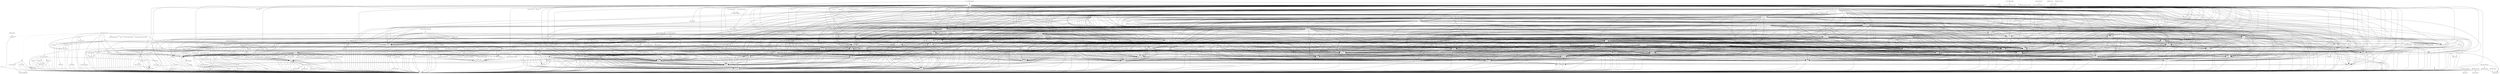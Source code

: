 digraph depends {
    node [shape=plaintext]
"alsa-utils-alsamixer" -> "libasound2";
"alsa-utils-alsamixer" -> "libc6";
"alsa-utils-alsamixer" -> "libformw5";
"alsa-utils-alsamixer" -> "libmenuw5";
"alsa-utils-alsamixer" -> "libncursesw5";
"alsa-utils-alsamixer" -> "libpanelw5";
"alsa-utils-alsamixer" -> "libtinfo5";
"angstrom-feed-configs" -> "opkg" [style=dotted];
"angstrom-packagegroup-boot" -> "angstrom-version";
"angstrom-packagegroup-boot" -> "packagegroup-boot";
"avahi-daemon" -> "base-passwd";
"avahi-daemon" -> "libavahi-common3";
"avahi-daemon" -> "libavahi-core7";
"avahi-daemon" -> "libc6";
"avahi-daemon" -> "libcap2";
"avahi-daemon" -> "libdaemon0";
"avahi-daemon" -> "libdbus-1-3";
"avahi-daemon" -> "libexpat1";
"avahi-daemon" -> "libnss-mdns" [style=dotted];
"avahi-daemon" -> "shadow";
"avahi-daemon" -> "sysvinit-pidof";
"avahi-utils" -> "libavahi-client3";
"avahi-utils" -> "libavahi-common3";
"avahi-utils" -> "libc6";
"bluez4" -> "libc6";
"bluez4" -> "libdbus-1-3";
"bluez4" -> "libglib-2.0-0";
"bluez4" -> "libreadline6";
"bluez4" -> "libudev1";
"bluez4" -> "libusb-0.1-4";
"bluez4" -> "libusb-1.0-0";
"busybox" -> "busybox-syslog" [style=dotted];
"busybox" -> "busybox-udhcpc" [style=dotted];
"busybox" -> "libc6";
"busybox" -> "opkg";
"busybox" -> "update-rc.d" [style=dotted];
"busybox-syslog" -> "opkg";
"connman" -> "bluez4";
"connman" -> "connman-conf" [style=dotted];
"connman" -> "dbus-1";
"connman" -> "iptables";
"connman" -> "libc6";
"connman" -> "libdbus-1-3";
"connman" -> "libglib-2.0-0";
"connman" -> "libgnutls26";
"connman" -> "ofono";
"connman" -> "update-rc.d" [style=dotted];
"connman" -> "wpa-supplicant";
"connman" -> "xuser-account";
"connman-angstrom-settings" -> "connman";
"cpp" -> "libc6";
"cpp-symlinks" -> "cpp";
"cpufreq-tweaks" -> "cpufrequtils";
"cpufrequtils" -> "libc6";
"dbus-1" -> "base-passwd";
"dbus-1" -> "libc6";
"dbus-1" -> "libdbus-1-3";
"dbus-1" -> "libexpat1";
"dbus-1" -> "libx11-6";
"dbus-1" -> "shadow";
"dbus-1" -> "update-rc.d" [style=dotted];
"e-wm" -> "dbus-x11";
"e-wm" -> "e-wm-config-default" [style=dotted];
"e-wm" -> "e-wm-icons" [style=dotted];
"e-wm" -> "e-wm-images" [style=dotted];
"e-wm" -> "e-wm-input-methods" [style=dotted];
"e-wm" -> "e-wm-other" [style=dotted];
"e-wm" -> "e-wm-sysactions" [style=dotted];
"e-wm" -> "e-wm-utils";
"e-wm" -> "ecore";
"e-wm" -> "ecore-con";
"e-wm" -> "ecore-evas";
"e-wm" -> "ecore-fb";
"e-wm" -> "ecore-file";
"e-wm" -> "ecore-imf";
"e-wm" -> "ecore-imf-evas";
"e-wm" -> "ecore-input";
"e-wm" -> "ecore-ipc";
"e-wm" -> "ecore-x";
"e-wm" -> "edbus-enotify";
"e-wm" -> "edje";
"e-wm" -> "edje-utils";
"e-wm" -> "eeze";
"e-wm" -> "eina";
"e-wm" -> "elementary";
"e-wm" -> "embryo";
"e-wm" -> "evas";
"e-wm" -> "evas-generic-loader-svg";
"e-wm" -> "evas-loader-gif";
"e-wm" -> "evas-loader-jpeg";
"e-wm" -> "evas-loader-png";
"e-wm" -> "glibc-utils";
"e-wm" -> "harfbuzz";
"e-wm" -> "libasound2";
"e-wm" -> "libblkid1";
"e-wm" -> "libc6";
"e-wm" -> "libcap2";
"e-wm" -> "libcurl5";
"e-wm" -> "libdbus-1-3";
"e-wm" -> "libedbus1";
"e-wm" -> "libeet1";
"e-wm" -> "libefreet-mime1";
"e-wm" -> "libefreet-trash1";
"e-wm" -> "libefreet1";
"e-wm" -> "libehal1";
"e-wm" -> "libeio1";
"e-wm" -> "libemotion1";
"e-wm" -> "libeukit1";
"e-wm" -> "libexpat1";
"e-wm" -> "libffi6";
"e-wm" -> "libfontconfig1";
"e-wm" -> "libfreetype6";
"e-wm" -> "libfribidi0";
"e-wm" -> "libgcrypt11";
"e-wm" -> "libglib-2.0-0";
"e-wm" -> "libgnutls26";
"e-wm" -> "libgpg-error0";
"e-wm" -> "libicudata50";
"e-wm" -> "libicule50";
"e-wm" -> "libicuuc50";
"e-wm" -> "libjpeg8";
"e-wm" -> "libmount1";
"e-wm" -> "libpam";
"e-wm" -> "libstdc++6";
"e-wm" -> "libtasn1-3";
"e-wm" -> "libts-1.0-0";
"e-wm" -> "libudev1";
"e-wm" -> "libuuid1";
"e-wm" -> "libx11-6";
"e-wm" -> "libxau6";
"e-wm" -> "libxcb1";
"e-wm" -> "libxcomposite1";
"e-wm" -> "libxcursor1";
"e-wm" -> "libxdamage1";
"e-wm" -> "libxdmcp6";
"e-wm" -> "libxext6";
"e-wm" -> "libxfixes3";
"e-wm" -> "libxi6";
"e-wm" -> "libxinerama1";
"e-wm" -> "libxrandr2";
"e-wm" -> "libxrender1";
"e-wm" -> "libxss1";
"e-wm" -> "libxtst6";
"e-wm" -> "libz1";
"e-wm" -> "mime-support";
"e-wm" -> "opkg";
"e-wm" -> "setxkbmap";
"e-wm" -> "shared-mime-info";
"e-wm-config-angstrom" -> "e-wm";
"e-wm-config-angstrom" -> "gnome-icon-theme";
"e-wm-config-angstrom" -> "places";
"e-wm-config-default" -> "e-wm-theme-default" [style=dotted];
"e-wm-config-mobile" -> "illume-keyboard-default-alpha" [style=dotted];
"e-wm-config-mobile" -> "illume-keyboard-default-numeric" [style=dotted];
"e-wm-config-mobile" -> "illume-keyboard-default-terminal" [style=dotted];
"e-wm-config-standard" -> "e-wm-theme-default" [style=dotted];
"e-wm-utils" -> "ecore";
"e-wm-utils" -> "ecore-evas";
"e-wm-utils" -> "ecore-file";
"e-wm-utils" -> "ecore-ipc";
"e-wm-utils" -> "ecore-x";
"e-wm-utils" -> "edje";
"e-wm-utils" -> "eeze";
"e-wm-utils" -> "eina";
"e-wm-utils" -> "evas";
"e-wm-utils" -> "libc6";
"e-wm-utils" -> "libdbus-1-3";
"e-wm-utils" -> "libedbus1";
"e-wm-utils" -> "libeet1";
"e-wm-utils" -> "libefreet1";
"e-wm-utils" -> "libehal1";
"e-wm-utils" -> "libeukit1";
"e-wm-utils" -> "libxcb-keysyms1";
"e-wm-utils" -> "libxcb-shape0";
"e-wm-utils" -> "libxcb1";
"e2fsprogs-e2fsck" -> "libblkid1";
"e2fsprogs-e2fsck" -> "libc6";
"e2fsprogs-e2fsck" -> "libcom-err2";
"e2fsprogs-e2fsck" -> "libe2p2";
"e2fsprogs-e2fsck" -> "libext2fs2";
"e2fsprogs-e2fsck" -> "libuuid1";
"ecore" -> "eina";
"ecore" -> "libc6";
"ecore" -> "libglib-2.0-0";
"ecore-con" -> "ecore";
"ecore-con" -> "eina";
"ecore-con" -> "libc6";
"ecore-con" -> "libcap2";
"ecore-con" -> "libcurl5";
"ecore-con" -> "libgcrypt11";
"ecore-con" -> "libglib-2.0-0";
"ecore-con" -> "libgnutls26";
"ecore-con" -> "libgpg-error0";
"ecore-con" -> "libtasn1-3";
"ecore-con" -> "libz1";
"ecore-evas" -> "ecore";
"ecore-evas" -> "ecore-con";
"ecore-evas" -> "ecore-fb";
"ecore-evas" -> "ecore-input";
"ecore-evas" -> "ecore-ipc";
"ecore-evas" -> "ecore-x";
"ecore-evas" -> "eina";
"ecore-evas" -> "evas";
"ecore-evas" -> "harfbuzz";
"ecore-evas" -> "libc6";
"ecore-evas" -> "libcap2";
"ecore-evas" -> "libcurl5";
"ecore-evas" -> "libeet1";
"ecore-evas" -> "libexpat1";
"ecore-evas" -> "libffi6";
"ecore-evas" -> "libfontconfig1";
"ecore-evas" -> "libfreetype6";
"ecore-evas" -> "libfribidi0";
"ecore-evas" -> "libgcrypt11";
"ecore-evas" -> "libglib-2.0-0";
"ecore-evas" -> "libgnutls26";
"ecore-evas" -> "libgpg-error0";
"ecore-evas" -> "libicudata50";
"ecore-evas" -> "libicule50";
"ecore-evas" -> "libicuuc50";
"ecore-evas" -> "libjpeg8";
"ecore-evas" -> "libstdc++6";
"ecore-evas" -> "libtasn1-3";
"ecore-evas" -> "libts-1.0-0";
"ecore-evas" -> "libx11-6";
"ecore-evas" -> "libxau6";
"ecore-evas" -> "libxcb1";
"ecore-evas" -> "libxcomposite1";
"ecore-evas" -> "libxcursor1";
"ecore-evas" -> "libxdamage1";
"ecore-evas" -> "libxdmcp6";
"ecore-evas" -> "libxext6";
"ecore-evas" -> "libxfixes3";
"ecore-evas" -> "libxi6";
"ecore-evas" -> "libxinerama1";
"ecore-evas" -> "libxrandr2";
"ecore-evas" -> "libxrender1";
"ecore-evas" -> "libxss1";
"ecore-evas" -> "libxtst6";
"ecore-evas" -> "libz1";
"ecore-fb" -> "ecore";
"ecore-fb" -> "ecore-input";
"ecore-fb" -> "eina";
"ecore-fb" -> "libc6";
"ecore-fb" -> "libglib-2.0-0";
"ecore-fb" -> "libts-1.0-0";
"ecore-file" -> "ecore";
"ecore-file" -> "ecore-con";
"ecore-file" -> "eina";
"ecore-file" -> "libc6";
"ecore-file" -> "libcap2";
"ecore-file" -> "libcurl5";
"ecore-file" -> "libgcrypt11";
"ecore-file" -> "libglib-2.0-0";
"ecore-file" -> "libgnutls26";
"ecore-file" -> "libgpg-error0";
"ecore-file" -> "libtasn1-3";
"ecore-file" -> "libz1";
"ecore-imf" -> "ecore";
"ecore-imf" -> "ecore-input";
"ecore-imf" -> "ecore-x";
"ecore-imf" -> "eina";
"ecore-imf" -> "libc6";
"ecore-imf" -> "libglib-2.0-0";
"ecore-imf" -> "libx11-6";
"ecore-imf" -> "libxau6";
"ecore-imf" -> "libxcb1";
"ecore-imf" -> "libxcomposite1";
"ecore-imf" -> "libxcursor1";
"ecore-imf" -> "libxdamage1";
"ecore-imf" -> "libxdmcp6";
"ecore-imf" -> "libxext6";
"ecore-imf" -> "libxfixes3";
"ecore-imf" -> "libxi6";
"ecore-imf" -> "libxinerama1";
"ecore-imf" -> "libxrandr2";
"ecore-imf" -> "libxrender1";
"ecore-imf" -> "libxss1";
"ecore-imf" -> "libxtst6";
"ecore-imf-evas" -> "ecore";
"ecore-imf-evas" -> "ecore-imf";
"ecore-imf-evas" -> "eina";
"ecore-imf-evas" -> "evas";
"ecore-imf-evas" -> "harfbuzz";
"ecore-imf-evas" -> "libc6";
"ecore-imf-evas" -> "libcap2";
"ecore-imf-evas" -> "libeet1";
"ecore-imf-evas" -> "libexpat1";
"ecore-imf-evas" -> "libffi6";
"ecore-imf-evas" -> "libfontconfig1";
"ecore-imf-evas" -> "libfreetype6";
"ecore-imf-evas" -> "libfribidi0";
"ecore-imf-evas" -> "libgcrypt11";
"ecore-imf-evas" -> "libglib-2.0-0";
"ecore-imf-evas" -> "libgnutls26";
"ecore-imf-evas" -> "libgpg-error0";
"ecore-imf-evas" -> "libicudata50";
"ecore-imf-evas" -> "libicule50";
"ecore-imf-evas" -> "libicuuc50";
"ecore-imf-evas" -> "libjpeg8";
"ecore-imf-evas" -> "libstdc++6";
"ecore-imf-evas" -> "libtasn1-3";
"ecore-imf-evas" -> "libz1";
"ecore-input" -> "ecore";
"ecore-input" -> "eina";
"ecore-input" -> "evas";
"ecore-input" -> "harfbuzz";
"ecore-input" -> "libc6";
"ecore-input" -> "libcap2";
"ecore-input" -> "libeet1";
"ecore-input" -> "libexpat1";
"ecore-input" -> "libffi6";
"ecore-input" -> "libfontconfig1";
"ecore-input" -> "libfreetype6";
"ecore-input" -> "libfribidi0";
"ecore-input" -> "libgcrypt11";
"ecore-input" -> "libglib-2.0-0";
"ecore-input" -> "libgnutls26";
"ecore-input" -> "libgpg-error0";
"ecore-input" -> "libicudata50";
"ecore-input" -> "libicule50";
"ecore-input" -> "libicuuc50";
"ecore-input" -> "libjpeg8";
"ecore-input" -> "libstdc++6";
"ecore-input" -> "libtasn1-3";
"ecore-input" -> "libz1";
"ecore-ipc" -> "ecore";
"ecore-ipc" -> "ecore-con";
"ecore-ipc" -> "eina";
"ecore-ipc" -> "libc6";
"ecore-ipc" -> "libcap2";
"ecore-ipc" -> "libcurl5";
"ecore-ipc" -> "libgcrypt11";
"ecore-ipc" -> "libglib-2.0-0";
"ecore-ipc" -> "libgnutls26";
"ecore-ipc" -> "libgpg-error0";
"ecore-ipc" -> "libtasn1-3";
"ecore-ipc" -> "libz1";
"ecore-x" -> "ecore";
"ecore-x" -> "ecore-input";
"ecore-x" -> "eina";
"ecore-x" -> "libc6";
"ecore-x" -> "libglib-2.0-0";
"ecore-x" -> "libx11-6";
"ecore-x" -> "libxau6";
"ecore-x" -> "libxcb1";
"ecore-x" -> "libxcomposite1";
"ecore-x" -> "libxcursor1";
"ecore-x" -> "libxdamage1";
"ecore-x" -> "libxdmcp6";
"ecore-x" -> "libxext6";
"ecore-x" -> "libxfixes3";
"ecore-x" -> "libxi6";
"ecore-x" -> "libxinerama1";
"ecore-x" -> "libxrandr2";
"ecore-x" -> "libxrender1";
"ecore-x" -> "libxss1";
"ecore-x" -> "libxtst6";
"edbus-enotify" -> "ecore";
"edbus-enotify" -> "eina";
"edbus-enotify" -> "evas";
"edbus-enotify" -> "harfbuzz";
"edbus-enotify" -> "libc6";
"edbus-enotify" -> "libcap2";
"edbus-enotify" -> "libdbus-1-3";
"edbus-enotify" -> "libedbus1";
"edbus-enotify" -> "libeet1";
"edbus-enotify" -> "libexpat1";
"edbus-enotify" -> "libffi6";
"edbus-enotify" -> "libfontconfig1";
"edbus-enotify" -> "libfreetype6";
"edbus-enotify" -> "libfribidi0";
"edbus-enotify" -> "libgcrypt11";
"edbus-enotify" -> "libglib-2.0-0";
"edbus-enotify" -> "libgnutls26";
"edbus-enotify" -> "libgpg-error0";
"edbus-enotify" -> "libicudata50";
"edbus-enotify" -> "libicule50";
"edbus-enotify" -> "libicuuc50";
"edbus-enotify" -> "libjpeg8";
"edbus-enotify" -> "libstdc++6";
"edbus-enotify" -> "libtasn1-3";
"edbus-enotify" -> "libz1";
"edje" -> "ecore";
"edje" -> "ecore-con";
"edje" -> "ecore-evas";
"edje" -> "ecore-fb";
"edje" -> "ecore-file";
"edje" -> "ecore-imf";
"edje" -> "ecore-imf-evas";
"edje" -> "ecore-input";
"edje" -> "ecore-ipc";
"edje" -> "ecore-x";
"edje" -> "eina";
"edje" -> "embryo";
"edje" -> "evas";
"edje" -> "harfbuzz";
"edje" -> "libc6";
"edje" -> "libcap2";
"edje" -> "libcurl5";
"edje" -> "libeet1";
"edje" -> "libeio1";
"edje" -> "libexpat1";
"edje" -> "libffi6";
"edje" -> "libfontconfig1";
"edje" -> "libfreetype6";
"edje" -> "libfribidi0";
"edje" -> "libgcrypt11";
"edje" -> "libglib-2.0-0";
"edje" -> "libgnutls26";
"edje" -> "libgpg-error0";
"edje" -> "libicudata50";
"edje" -> "libicule50";
"edje" -> "libicuuc50";
"edje" -> "libjpeg8";
"edje" -> "libstdc++6";
"edje" -> "libtasn1-3";
"edje" -> "libts-1.0-0";
"edje" -> "libx11-6";
"edje" -> "libxau6";
"edje" -> "libxcb1";
"edje" -> "libxcomposite1";
"edje" -> "libxcursor1";
"edje" -> "libxdamage1";
"edje" -> "libxdmcp6";
"edje" -> "libxext6";
"edje" -> "libxfixes3";
"edje" -> "libxi6";
"edje" -> "libxinerama1";
"edje" -> "libxrandr2";
"edje" -> "libxrender1";
"edje" -> "libxss1";
"edje" -> "libxtst6";
"edje" -> "libz1";
"edje-utils" -> "cpp";
"edje-utils" -> "cpp-symlinks";
"edje-utils" -> "ecore";
"edje-utils" -> "ecore-evas";
"edje-utils" -> "ecore-file";
"edje-utils" -> "edje";
"edje-utils" -> "eina";
"edje-utils" -> "embryo-tests";
"edje-utils" -> "evas";
"edje-utils" -> "evas-saver-eet" [style=dotted];
"edje-utils" -> "evas-saver-jpeg" [style=dotted];
"edje-utils" -> "evas-saver-png" [style=dotted];
"edje-utils" -> "libc6";
"edje-utils" -> "libeet1";
"edje-utils" -> "libeio1";
"eeze" -> "ecore";
"eeze" -> "ecore-con";
"eeze" -> "ecore-file";
"eeze" -> "eina";
"eeze" -> "eject" [style=dotted];
"eeze" -> "libblkid1";
"eeze" -> "libc6";
"eeze" -> "libcap2";
"eeze" -> "libcurl5";
"eeze" -> "libgcrypt11";
"eeze" -> "libglib-2.0-0";
"eeze" -> "libgnutls26";
"eeze" -> "libgpg-error0";
"eeze" -> "libmount1";
"eeze" -> "libtasn1-3";
"eeze" -> "libudev1";
"eeze" -> "libuuid1";
"eeze" -> "libz1";
"eglibc-gconv-iso8859-1" -> "eglibc-gconv";
"eglibc-gconv-iso8859-1" -> "libc6";
"eglibc-utils" -> "libc6";
"eina" -> "libc6";
"eject" -> "libc6";
"eject" -> "opkg";
"elementary" -> "ecore";
"elementary" -> "ecore-con";
"elementary" -> "ecore-evas";
"elementary" -> "ecore-fb";
"elementary" -> "ecore-file";
"elementary" -> "ecore-imf";
"elementary" -> "ecore-imf-evas";
"elementary" -> "ecore-input";
"elementary" -> "ecore-ipc";
"elementary" -> "ecore-x";
"elementary" -> "edje";
"elementary" -> "eeze";
"elementary" -> "eina";
"elementary" -> "elementary-configs";
"elementary" -> "elementary-themes";
"elementary" -> "embryo";
"elementary" -> "epdf";
"elementary" -> "ethumb";
"elementary" -> "evas";
"elementary" -> "harfbuzz";
"elementary" -> "lcms";
"elementary" -> "libblkid1";
"elementary" -> "libc6";
"elementary" -> "libcap2";
"elementary" -> "libcurl5";
"elementary" -> "libdbus-1-3";
"elementary" -> "libedbus1";
"elementary" -> "libeet1";
"elementary" -> "libefreet-mime1";
"elementary" -> "libefreet-trash1";
"elementary" -> "libefreet1";
"elementary" -> "libeio1";
"elementary" -> "libemotion1";
"elementary" -> "libexif12";
"elementary" -> "libexpat1";
"elementary" -> "libffi6";
"elementary" -> "libfontconfig1";
"elementary" -> "libfreetype6";
"elementary" -> "libfribidi0";
"elementary" -> "libgcrypt11";
"elementary" -> "libglib-2.0-0";
"elementary" -> "libgnutls26";
"elementary" -> "libgpg-error0";
"elementary" -> "libicudata50";
"elementary" -> "libicule50";
"elementary" -> "libicuuc50";
"elementary" -> "libjpeg8";
"elementary" -> "liblzma5";
"elementary" -> "libmount1";
"elementary" -> "libpng16-16";
"elementary" -> "libpoppler19";
"elementary" -> "libstdc++6";
"elementary" -> "libtasn1-3";
"elementary" -> "libtiff5";
"elementary" -> "libts-1.0-0";
"elementary" -> "libudev1";
"elementary" -> "libuuid1";
"elementary" -> "libx11-6";
"elementary" -> "libxau6";
"elementary" -> "libxcb1";
"elementary" -> "libxcomposite1";
"elementary" -> "libxcursor1";
"elementary" -> "libxdamage1";
"elementary" -> "libxdmcp6";
"elementary" -> "libxext6";
"elementary" -> "libxfixes3";
"elementary" -> "libxi6";
"elementary" -> "libxinerama1";
"elementary" -> "libxrandr2";
"elementary" -> "libxrender1";
"elementary" -> "libxss1";
"elementary" -> "libxtst6";
"elementary" -> "libz1";
"embryo" -> "libc6";
"embryo-tests" -> "eina";
"embryo-tests" -> "libc6";
"epdf" -> "ecore";
"epdf" -> "eina";
"epdf" -> "evas";
"epdf" -> "harfbuzz";
"epdf" -> "lcms";
"epdf" -> "libc6";
"epdf" -> "libcap2";
"epdf" -> "libeet1";
"epdf" -> "libexpat1";
"epdf" -> "libffi6";
"epdf" -> "libfontconfig1";
"epdf" -> "libfreetype6";
"epdf" -> "libfribidi0";
"epdf" -> "libgcc1";
"epdf" -> "libgcrypt11";
"epdf" -> "libglib-2.0-0";
"epdf" -> "libgnutls26";
"epdf" -> "libgpg-error0";
"epdf" -> "libicudata50";
"epdf" -> "libicule50";
"epdf" -> "libicuuc50";
"epdf" -> "libjpeg8";
"epdf" -> "liblzma5";
"epdf" -> "libpng16-16";
"epdf" -> "libpoppler19";
"epdf" -> "libstdc++6";
"epdf" -> "libtasn1-3";
"epdf" -> "libtiff5";
"epdf" -> "libz1";
"ethumb" -> "ecore";
"ethumb" -> "ecore-con";
"ethumb" -> "ecore-evas";
"ethumb" -> "ecore-fb";
"ethumb" -> "ecore-file";
"ethumb" -> "ecore-imf";
"ethumb" -> "ecore-imf-evas";
"ethumb" -> "ecore-input";
"ethumb" -> "ecore-ipc";
"ethumb" -> "ecore-x";
"ethumb" -> "edje";
"ethumb" -> "eeze";
"ethumb" -> "eina";
"ethumb" -> "embryo";
"ethumb" -> "epdf";
"ethumb" -> "evas";
"ethumb" -> "harfbuzz";
"ethumb" -> "lcms";
"ethumb" -> "libblkid1";
"ethumb" -> "libc6";
"ethumb" -> "libcap2";
"ethumb" -> "libcurl5";
"ethumb" -> "libdbus-1-3";
"ethumb" -> "libedbus1";
"ethumb" -> "libeet1";
"ethumb" -> "libeio1";
"ethumb" -> "libemotion1";
"ethumb" -> "libexif12";
"ethumb" -> "libexpat1";
"ethumb" -> "libffi6";
"ethumb" -> "libfontconfig1";
"ethumb" -> "libfreetype6";
"ethumb" -> "libfribidi0";
"ethumb" -> "libgcrypt11";
"ethumb" -> "libglib-2.0-0";
"ethumb" -> "libgnutls26";
"ethumb" -> "libgpg-error0";
"ethumb" -> "libicudata50";
"ethumb" -> "libicule50";
"ethumb" -> "libicuuc50";
"ethumb" -> "libjpeg8";
"ethumb" -> "liblzma5";
"ethumb" -> "libmount1";
"ethumb" -> "libpng16-16";
"ethumb" -> "libpoppler19";
"ethumb" -> "libstdc++6";
"ethumb" -> "libtasn1-3";
"ethumb" -> "libtiff5";
"ethumb" -> "libts-1.0-0";
"ethumb" -> "libudev1";
"ethumb" -> "libuuid1";
"ethumb" -> "libx11-6";
"ethumb" -> "libxau6";
"ethumb" -> "libxcb1";
"ethumb" -> "libxcomposite1";
"ethumb" -> "libxcursor1";
"ethumb" -> "libxdamage1";
"ethumb" -> "libxdmcp6";
"ethumb" -> "libxext6";
"ethumb" -> "libxfixes3";
"ethumb" -> "libxi6";
"ethumb" -> "libxinerama1";
"ethumb" -> "libxrandr2";
"ethumb" -> "libxrender1";
"ethumb" -> "libxss1";
"ethumb" -> "libxtst6";
"ethumb" -> "libz1";
"evas" -> "eina";
"evas" -> "evas-engine-fb" [style=dotted];
"evas" -> "evas-engine-software-16" [style=dotted];
"evas" -> "evas-engine-software-16-x11" [style=dotted];
"evas" -> "evas-engine-software-generic" [style=dotted];
"evas" -> "evas-engine-software-x11" [style=dotted];
"evas" -> "evas-engine-xrender-x11" [style=dotted];
"evas" -> "evas-loader-gif" [style=dotted];
"evas" -> "evas-loader-jpeg" [style=dotted];
"evas" -> "evas-loader-png" [style=dotted];
"evas" -> "evas-loader-svg" [style=dotted];
"evas" -> "harfbuzz";
"evas" -> "libc6";
"evas" -> "libcap2";
"evas" -> "libeet1";
"evas" -> "libexpat1";
"evas" -> "libffi6";
"evas" -> "libfontconfig1";
"evas" -> "libfreetype6";
"evas" -> "libfribidi0";
"evas" -> "libgcrypt11";
"evas" -> "libglib-2.0-0";
"evas" -> "libgnutls26";
"evas" -> "libgpg-error0";
"evas" -> "libicudata50";
"evas" -> "libicule50";
"evas" -> "libicuuc50";
"evas" -> "libjpeg8";
"evas" -> "libstdc++6";
"evas" -> "libtasn1-3";
"evas" -> "libz1";
"evas-engine-fb" -> "eina";
"evas-engine-fb" -> "evas";
"evas-engine-fb" -> "harfbuzz";
"evas-engine-fb" -> "libc6";
"evas-engine-fb" -> "libcap2";
"evas-engine-fb" -> "libeet1";
"evas-engine-fb" -> "libexpat1";
"evas-engine-fb" -> "libffi6";
"evas-engine-fb" -> "libfontconfig1";
"evas-engine-fb" -> "libfreetype6";
"evas-engine-fb" -> "libfribidi0";
"evas-engine-fb" -> "libgcrypt11";
"evas-engine-fb" -> "libglib-2.0-0";
"evas-engine-fb" -> "libgnutls26";
"evas-engine-fb" -> "libgpg-error0";
"evas-engine-fb" -> "libicudata50";
"evas-engine-fb" -> "libicule50";
"evas-engine-fb" -> "libicuuc50";
"evas-engine-fb" -> "libjpeg8";
"evas-engine-fb" -> "libstdc++6";
"evas-engine-fb" -> "libtasn1-3";
"evas-engine-fb" -> "libz1";
"evas-engine-software-16" -> "eina";
"evas-engine-software-16" -> "evas";
"evas-engine-software-16" -> "harfbuzz";
"evas-engine-software-16" -> "libc6";
"evas-engine-software-16" -> "libcap2";
"evas-engine-software-16" -> "libeet1";
"evas-engine-software-16" -> "libexpat1";
"evas-engine-software-16" -> "libffi6";
"evas-engine-software-16" -> "libfontconfig1";
"evas-engine-software-16" -> "libfreetype6";
"evas-engine-software-16" -> "libfribidi0";
"evas-engine-software-16" -> "libgcrypt11";
"evas-engine-software-16" -> "libglib-2.0-0";
"evas-engine-software-16" -> "libgnutls26";
"evas-engine-software-16" -> "libgpg-error0";
"evas-engine-software-16" -> "libicudata50";
"evas-engine-software-16" -> "libicule50";
"evas-engine-software-16" -> "libicuuc50";
"evas-engine-software-16" -> "libjpeg8";
"evas-engine-software-16" -> "libstdc++6";
"evas-engine-software-16" -> "libtasn1-3";
"evas-engine-software-16" -> "libz1";
"evas-engine-software-16-x11" -> "eina";
"evas-engine-software-16-x11" -> "evas";
"evas-engine-software-16-x11" -> "harfbuzz";
"evas-engine-software-16-x11" -> "libc6";
"evas-engine-software-16-x11" -> "libcap2";
"evas-engine-software-16-x11" -> "libeet1";
"evas-engine-software-16-x11" -> "libexpat1";
"evas-engine-software-16-x11" -> "libffi6";
"evas-engine-software-16-x11" -> "libfontconfig1";
"evas-engine-software-16-x11" -> "libfreetype6";
"evas-engine-software-16-x11" -> "libfribidi0";
"evas-engine-software-16-x11" -> "libgcrypt11";
"evas-engine-software-16-x11" -> "libglib-2.0-0";
"evas-engine-software-16-x11" -> "libgnutls26";
"evas-engine-software-16-x11" -> "libgpg-error0";
"evas-engine-software-16-x11" -> "libicudata50";
"evas-engine-software-16-x11" -> "libicule50";
"evas-engine-software-16-x11" -> "libicuuc50";
"evas-engine-software-16-x11" -> "libjpeg8";
"evas-engine-software-16-x11" -> "libstdc++6";
"evas-engine-software-16-x11" -> "libtasn1-3";
"evas-engine-software-16-x11" -> "libx11-6";
"evas-engine-software-16-x11" -> "libxau6";
"evas-engine-software-16-x11" -> "libxcb1";
"evas-engine-software-16-x11" -> "libxdmcp6";
"evas-engine-software-16-x11" -> "libxext6";
"evas-engine-software-16-x11" -> "libz1";
"evas-engine-software-x11" -> "eina";
"evas-engine-software-x11" -> "evas";
"evas-engine-software-x11" -> "harfbuzz";
"evas-engine-software-x11" -> "libc6";
"evas-engine-software-x11" -> "libcap2";
"evas-engine-software-x11" -> "libeet1";
"evas-engine-software-x11" -> "libexpat1";
"evas-engine-software-x11" -> "libffi6";
"evas-engine-software-x11" -> "libfontconfig1";
"evas-engine-software-x11" -> "libfreetype6";
"evas-engine-software-x11" -> "libfribidi0";
"evas-engine-software-x11" -> "libgcrypt11";
"evas-engine-software-x11" -> "libglib-2.0-0";
"evas-engine-software-x11" -> "libgnutls26";
"evas-engine-software-x11" -> "libgpg-error0";
"evas-engine-software-x11" -> "libicudata50";
"evas-engine-software-x11" -> "libicule50";
"evas-engine-software-x11" -> "libicuuc50";
"evas-engine-software-x11" -> "libjpeg8";
"evas-engine-software-x11" -> "libstdc++6";
"evas-engine-software-x11" -> "libtasn1-3";
"evas-engine-software-x11" -> "libx11-6";
"evas-engine-software-x11" -> "libxau6";
"evas-engine-software-x11" -> "libxcb1";
"evas-engine-software-x11" -> "libxdmcp6";
"evas-engine-software-x11" -> "libxext6";
"evas-engine-software-x11" -> "libz1";
"evas-generic-loader-svg" -> "libc6";
"evas-generic-loader-svg" -> "libcairo2";
"evas-generic-loader-svg" -> "libglib-2.0-0";
"evas-generic-loader-svg" -> "librsvg-2-2";
"evas-loader-gif" -> "eina";
"evas-loader-gif" -> "evas";
"evas-loader-gif" -> "harfbuzz";
"evas-loader-gif" -> "libc6";
"evas-loader-gif" -> "libcap2";
"evas-loader-gif" -> "libeet1";
"evas-loader-gif" -> "libexpat1";
"evas-loader-gif" -> "libffi6";
"evas-loader-gif" -> "libfontconfig1";
"evas-loader-gif" -> "libfreetype6";
"evas-loader-gif" -> "libfribidi0";
"evas-loader-gif" -> "libgcrypt11";
"evas-loader-gif" -> "libgif4";
"evas-loader-gif" -> "libglib-2.0-0";
"evas-loader-gif" -> "libgnutls26";
"evas-loader-gif" -> "libgpg-error0";
"evas-loader-gif" -> "libicudata50";
"evas-loader-gif" -> "libicule50";
"evas-loader-gif" -> "libicuuc50";
"evas-loader-gif" -> "libjpeg8";
"evas-loader-gif" -> "libstdc++6";
"evas-loader-gif" -> "libtasn1-3";
"evas-loader-gif" -> "libz1";
"evas-loader-jpeg" -> "eina";
"evas-loader-jpeg" -> "evas";
"evas-loader-jpeg" -> "harfbuzz";
"evas-loader-jpeg" -> "libc6";
"evas-loader-jpeg" -> "libcap2";
"evas-loader-jpeg" -> "libeet1";
"evas-loader-jpeg" -> "libexpat1";
"evas-loader-jpeg" -> "libffi6";
"evas-loader-jpeg" -> "libfontconfig1";
"evas-loader-jpeg" -> "libfreetype6";
"evas-loader-jpeg" -> "libfribidi0";
"evas-loader-jpeg" -> "libgcrypt11";
"evas-loader-jpeg" -> "libglib-2.0-0";
"evas-loader-jpeg" -> "libgnutls26";
"evas-loader-jpeg" -> "libgpg-error0";
"evas-loader-jpeg" -> "libicudata50";
"evas-loader-jpeg" -> "libicule50";
"evas-loader-jpeg" -> "libicuuc50";
"evas-loader-jpeg" -> "libjpeg8";
"evas-loader-jpeg" -> "libstdc++6";
"evas-loader-jpeg" -> "libtasn1-3";
"evas-loader-jpeg" -> "libz1";
"evas-loader-png" -> "eina";
"evas-loader-png" -> "evas";
"evas-loader-png" -> "harfbuzz";
"evas-loader-png" -> "libc6";
"evas-loader-png" -> "libcap2";
"evas-loader-png" -> "libeet1";
"evas-loader-png" -> "libexpat1";
"evas-loader-png" -> "libffi6";
"evas-loader-png" -> "libfontconfig1";
"evas-loader-png" -> "libfreetype6";
"evas-loader-png" -> "libfribidi0";
"evas-loader-png" -> "libgcrypt11";
"evas-loader-png" -> "libglib-2.0-0";
"evas-loader-png" -> "libgnutls26";
"evas-loader-png" -> "libgpg-error0";
"evas-loader-png" -> "libicudata50";
"evas-loader-png" -> "libicule50";
"evas-loader-png" -> "libicuuc50";
"evas-loader-png" -> "libjpeg8";
"evas-loader-png" -> "libpng16-16";
"evas-loader-png" -> "libstdc++6";
"evas-loader-png" -> "libtasn1-3";
"evas-loader-png" -> "libz1";
"evas-saver-jpeg" -> "eina";
"evas-saver-jpeg" -> "evas";
"evas-saver-jpeg" -> "harfbuzz";
"evas-saver-jpeg" -> "libc6";
"evas-saver-jpeg" -> "libcap2";
"evas-saver-jpeg" -> "libeet1";
"evas-saver-jpeg" -> "libexpat1";
"evas-saver-jpeg" -> "libffi6";
"evas-saver-jpeg" -> "libfontconfig1";
"evas-saver-jpeg" -> "libfreetype6";
"evas-saver-jpeg" -> "libfribidi0";
"evas-saver-jpeg" -> "libgcrypt11";
"evas-saver-jpeg" -> "libglib-2.0-0";
"evas-saver-jpeg" -> "libgnutls26";
"evas-saver-jpeg" -> "libgpg-error0";
"evas-saver-jpeg" -> "libicudata50";
"evas-saver-jpeg" -> "libicule50";
"evas-saver-jpeg" -> "libicuuc50";
"evas-saver-jpeg" -> "libjpeg8";
"evas-saver-jpeg" -> "libstdc++6";
"evas-saver-jpeg" -> "libtasn1-3";
"evas-saver-jpeg" -> "libz1";
"evas-saver-png" -> "eina";
"evas-saver-png" -> "evas";
"evas-saver-png" -> "harfbuzz";
"evas-saver-png" -> "libc6";
"evas-saver-png" -> "libcap2";
"evas-saver-png" -> "libeet1";
"evas-saver-png" -> "libexpat1";
"evas-saver-png" -> "libffi6";
"evas-saver-png" -> "libfontconfig1";
"evas-saver-png" -> "libfreetype6";
"evas-saver-png" -> "libfribidi0";
"evas-saver-png" -> "libgcrypt11";
"evas-saver-png" -> "libglib-2.0-0";
"evas-saver-png" -> "libgnutls26";
"evas-saver-png" -> "libgpg-error0";
"evas-saver-png" -> "libicudata50";
"evas-saver-png" -> "libicule50";
"evas-saver-png" -> "libicuuc50";
"evas-saver-png" -> "libjpeg8";
"evas-saver-png" -> "libpng16-16";
"evas-saver-png" -> "libstdc++6";
"evas-saver-png" -> "libtasn1-3";
"evas-saver-png" -> "libz1";
"fbset" -> "fbset-modes" [style=dotted];
"fbset" -> "libc6";
"fbset" -> "opkg";
"file" -> "libc6";
"file" -> "libz1";
"fixmac" -> "ranpwd";
"fontconfig-utils" -> "libc6";
"fontconfig-utils" -> "libfontconfig1";
"gdk-pixbuf" -> "libc6";
"gdk-pixbuf" -> "libffi6";
"gdk-pixbuf" -> "libglib-2.0-0";
"gdk-pixbuf" -> "libpng16-16";
"gdk-pixbuf" -> "libz1";
"gdk-pixbuf-loader-gif" -> "gdk-pixbuf";
"gdk-pixbuf-loader-gif" -> "libc6";
"gdk-pixbuf-loader-gif" -> "libffi6";
"gdk-pixbuf-loader-gif" -> "libglib-2.0-0";
"gdk-pixbuf-loader-gif" -> "libpng16-16";
"gdk-pixbuf-loader-gif" -> "libz1";
"gdk-pixbuf-loader-jpeg" -> "gdk-pixbuf";
"gdk-pixbuf-loader-jpeg" -> "libc6";
"gdk-pixbuf-loader-jpeg" -> "libffi6";
"gdk-pixbuf-loader-jpeg" -> "libglib-2.0-0";
"gdk-pixbuf-loader-jpeg" -> "libjpeg8";
"gdk-pixbuf-loader-jpeg" -> "libpng16-16";
"gdk-pixbuf-loader-jpeg" -> "libz1";
"gdk-pixbuf-loader-png" -> "gdk-pixbuf";
"gdk-pixbuf-loader-png" -> "libc6";
"gdk-pixbuf-loader-png" -> "libffi6";
"gdk-pixbuf-loader-png" -> "libglib-2.0-0";
"gdk-pixbuf-loader-png" -> "libpng16-16";
"gdk-pixbuf-loader-png" -> "libz1";
"gdk-pixbuf-loader-xpm" -> "gdk-pixbuf";
"gdk-pixbuf-loader-xpm" -> "libc6";
"gdk-pixbuf-loader-xpm" -> "libffi6";
"gdk-pixbuf-loader-xpm" -> "libglib-2.0-0";
"gdk-pixbuf-loader-xpm" -> "libpng16-16";
"gdk-pixbuf-loader-xpm" -> "libz1";
"gnome-icon-theme" -> "hicolor-icon-theme";
"gnome-icon-theme" -> "librsvg-2-gtk" [style=dotted];
"gstreamer" -> "kernel-module-snd-ens1370" [style=dotted];
"gstreamer" -> "kernel-module-snd-rawmidi" [style=dotted];
"gstreamer" -> "libc6";
"gstreamer" -> "libffi6";
"gstreamer" -> "libglib-2.0-0";
"gstreamer" -> "libxml2";
"gstreamer" -> "libz1";
"harfbuzz" -> "libc6";
"harfbuzz" -> "libcairo2";
"harfbuzz" -> "libffi6";
"harfbuzz" -> "libfreetype6";
"harfbuzz" -> "libgcc1";
"harfbuzz" -> "libglib-2.0-0";
"harfbuzz" -> "libicudata50";
"harfbuzz" -> "libicule50";
"harfbuzz" -> "libicuuc50";
"harfbuzz" -> "libstdc++6";
"hicolor-icon-theme" -> "hicolor-icon-theme";
"htop" -> "libc6";
"htop" -> "libncurses5";
"htop" -> "libtinfo5";
"htop" -> "ncurses-terminfo";
"iptables" -> "kernel-module-ip-tables" [style=dotted];
"iptables" -> "kernel-module-ipt-masquerade" [style=dotted];
"iptables" -> "kernel-module-iptable-filter" [style=dotted];
"iptables" -> "kernel-module-iptable-nat" [style=dotted];
"iptables" -> "kernel-module-nf-conntrack" [style=dotted];
"iptables" -> "kernel-module-nf-conntrack-ipv4" [style=dotted];
"iptables" -> "kernel-module-nf-defrag-ipv4" [style=dotted];
"iptables" -> "kernel-module-nf-nat" [style=dotted];
"iptables" -> "kernel-module-x-tables" [style=dotted];
"iptables" -> "libc6";
"iw" -> "libc6";
"iw" -> "libnl-3-200";
"iw" -> "libnl-3-genl";
"kernel" -> "kernel-3.8.11-yocto-standard";
"kernel-module-binfmt-misc" -> "kernel-3.8.11-yocto-standard";
"kernel-module-cfbcopyarea" -> "kernel-3.8.11-yocto-standard";
"kernel-module-cfbfillrect" -> "kernel-3.8.11-yocto-standard";
"kernel-module-cfbimgblt" -> "kernel-3.8.11-yocto-standard";
"kernel-module-ip-tables" -> "kernel-3.8.11-yocto-standard";
"kernel-module-ip-tables" -> "kernel-module-x-tables";
"kernel-module-iptable-filter" -> "kernel-3.8.11-yocto-standard";
"kernel-module-iptable-filter" -> "kernel-module-ip-tables";
"kernel-module-iptable-filter" -> "kernel-module-x-tables";
"kernel-module-nf-conntrack" -> "kernel-3.8.11-yocto-standard";
"kernel-module-nf-conntrack-ipv4" -> "kernel-3.8.11-yocto-standard";
"kernel-module-nf-conntrack-ipv4" -> "kernel-module-nf-conntrack";
"kernel-module-nf-conntrack-ipv4" -> "kernel-module-nf-defrag-ipv4";
"kernel-module-nf-defrag-ipv4" -> "kernel-3.8.11-yocto-standard";
"kernel-module-snd-ens1370" -> "kernel-3.8.11-yocto-standard";
"kernel-module-snd-ens1370" -> "kernel-module-snd-rawmidi";
"kernel-module-snd-rawmidi" -> "kernel-3.8.11-yocto-standard";
"kernel-module-uvesafb" -> "kernel-3.8.11-yocto-standard";
"kernel-module-uvesafb" -> "kernel-module-cfbcopyarea";
"kernel-module-uvesafb" -> "kernel-module-cfbfillrect";
"kernel-module-uvesafb" -> "kernel-module-cfbimgblt";
"kernel-module-x-tables" -> "kernel-3.8.11-yocto-standard";
"kmod" -> "libc6";
"kmod" -> "libkmod2";
"kmod" -> "opkg";
"lcms" -> "libc6";
"lcms" -> "libjpeg8";
"lcms" -> "libtiff5";
"libacl1" -> "libattr1";
"libacl1" -> "libc6";
"libasound2" -> "alsa-conf-base";
"libasound2" -> "libc6";
"libatk-1.0-0" -> "libc6";
"libatk-1.0-0" -> "libffi6";
"libatk-1.0-0" -> "libglib-2.0-0";
"libattr1" -> "libc6";
"libavahi-client3" -> "libavahi-common3";
"libavahi-client3" -> "libc6";
"libavahi-client3" -> "libdbus-1-3";
"libavahi-common3" -> "libc6";
"libavahi-core7" -> "libavahi-common3";
"libavahi-core7" -> "libc6";
"libblkid1" -> "libc6";
"libblkid1" -> "libuuid1";
"libcairo2" -> "libc6";
"libcairo2" -> "libexpat1";
"libcairo2" -> "libfontconfig1";
"libcairo2" -> "libfreetype6";
"libcairo2" -> "libpixman-1-0";
"libcairo2" -> "libpng16-16";
"libcairo2" -> "libx11-6";
"libcairo2" -> "libxau6";
"libcairo2" -> "libxcb-render0";
"libcairo2" -> "libxcb-shm0";
"libcairo2" -> "libxcb1";
"libcairo2" -> "libxdmcp6";
"libcairo2" -> "libxext6";
"libcairo2" -> "libxrender1";
"libcairo2" -> "libz1";
"libcap2" -> "libc6";
"libcom-err2" -> "libc6";
"libcroco" -> "libc6";
"libcroco" -> "libglib-2.0-0";
"libcroco" -> "libxml2";
"libcroco" -> "libz1";
"libcrypto1.0.0" -> "libc6";
"libcurl5" -> "curl-certs" [style=dotted];
"libcurl5" -> "libc6";
"libcurl5" -> "libcap2";
"libcurl5" -> "libgcrypt11";
"libcurl5" -> "libgnutls26";
"libcurl5" -> "libgpg-error0";
"libcurl5" -> "libtasn1-3";
"libcurl5" -> "libz1";
"libdaemon0" -> "libc6";
"libdbus-1-3" -> "dbus-1" [style=dotted];
"libdbus-1-3" -> "libc6";
"libdmx1" -> "libc6";
"libdmx1" -> "libx11-6";
"libdmx1" -> "libxau6";
"libdmx1" -> "libxcb1";
"libdmx1" -> "libxdmcp6";
"libdmx1" -> "libxext6";
"libdricore9.0.2-1" -> "libc6";
"libdricore9.0.2-1" -> "libgcc1";
"libdricore9.0.2-1" -> "libstdc++6";
"libdrm2" -> "libc6";
"libe2p2" -> "libc6";
"libedbus1" -> "ecore";
"libedbus1" -> "eina";
"libedbus1" -> "libc6";
"libedbus1" -> "libdbus-1-3";
"libedbus1" -> "libglib-2.0-0";
"libeet1" -> "eina";
"libeet1" -> "libc6";
"libeet1" -> "libcap2";
"libeet1" -> "libgcrypt11";
"libeet1" -> "libgnutls26";
"libeet1" -> "libgpg-error0";
"libeet1" -> "libjpeg8";
"libeet1" -> "libtasn1-3";
"libeet1" -> "libz1";
"libefreet-mime1" -> "ecore";
"libefreet-mime1" -> "ecore-con";
"libefreet-mime1" -> "ecore-file";
"libefreet-mime1" -> "eina";
"libefreet-mime1" -> "libc6";
"libefreet-mime1" -> "libcap2";
"libefreet-mime1" -> "libcurl5";
"libefreet-mime1" -> "libeet1";
"libefreet-mime1" -> "libefreet1";
"libefreet-mime1" -> "libgcrypt11";
"libefreet-mime1" -> "libglib-2.0-0";
"libefreet-mime1" -> "libgnutls26";
"libefreet-mime1" -> "libgpg-error0";
"libefreet-mime1" -> "libjpeg8";
"libefreet-mime1" -> "libtasn1-3";
"libefreet-mime1" -> "libz1";
"libefreet-trash1" -> "ecore";
"libefreet-trash1" -> "ecore-con";
"libefreet-trash1" -> "ecore-file";
"libefreet-trash1" -> "eina";
"libefreet-trash1" -> "libc6";
"libefreet-trash1" -> "libcap2";
"libefreet-trash1" -> "libcurl5";
"libefreet-trash1" -> "libeet1";
"libefreet-trash1" -> "libefreet1";
"libefreet-trash1" -> "libgcrypt11";
"libefreet-trash1" -> "libglib-2.0-0";
"libefreet-trash1" -> "libgnutls26";
"libefreet-trash1" -> "libgpg-error0";
"libefreet-trash1" -> "libjpeg8";
"libefreet-trash1" -> "libtasn1-3";
"libefreet-trash1" -> "libz1";
"libefreet1" -> "ecore";
"libefreet1" -> "ecore-con";
"libefreet1" -> "ecore-file";
"libefreet1" -> "eina";
"libefreet1" -> "libc6";
"libefreet1" -> "libcap2";
"libefreet1" -> "libcurl5";
"libefreet1" -> "libeet1";
"libefreet1" -> "libgcrypt11";
"libefreet1" -> "libglib-2.0-0";
"libefreet1" -> "libgnutls26";
"libefreet1" -> "libgpg-error0";
"libefreet1" -> "libjpeg8";
"libefreet1" -> "libtasn1-3";
"libefreet1" -> "libz1";
"libehal1" -> "ecore";
"libehal1" -> "eina";
"libehal1" -> "libc6";
"libehal1" -> "libdbus-1-3";
"libehal1" -> "libedbus1";
"libehal1" -> "libglib-2.0-0";
"libeio1" -> "ecore";
"libeio1" -> "eina";
"libeio1" -> "libc6";
"libeio1" -> "libcap2";
"libeio1" -> "libeet1";
"libeio1" -> "libgcrypt11";
"libeio1" -> "libglib-2.0-0";
"libeio1" -> "libgnutls26";
"libeio1" -> "libgpg-error0";
"libeio1" -> "libjpeg8";
"libeio1" -> "libtasn1-3";
"libeio1" -> "libz1";
"libemotion-backend-gstreamer" -> "ecore";
"libemotion-backend-gstreamer" -> "ecore-con";
"libemotion-backend-gstreamer" -> "ecore-evas";
"libemotion-backend-gstreamer" -> "ecore-fb";
"libemotion-backend-gstreamer" -> "ecore-file";
"libemotion-backend-gstreamer" -> "ecore-input";
"libemotion-backend-gstreamer" -> "ecore-ipc";
"libemotion-backend-gstreamer" -> "ecore-x";
"libemotion-backend-gstreamer" -> "eeze";
"libemotion-backend-gstreamer" -> "eina";
"libemotion-backend-gstreamer" -> "evas";
"libemotion-backend-gstreamer" -> "gstreamer";
"libemotion-backend-gstreamer" -> "harfbuzz";
"libemotion-backend-gstreamer" -> "libblkid1";
"libemotion-backend-gstreamer" -> "libc6";
"libemotion-backend-gstreamer" -> "libcap2";
"libemotion-backend-gstreamer" -> "libcurl5";
"libemotion-backend-gstreamer" -> "libeet1";
"libemotion-backend-gstreamer" -> "libeio1";
"libemotion-backend-gstreamer" -> "libemotion1";
"libemotion-backend-gstreamer" -> "libexpat1";
"libemotion-backend-gstreamer" -> "libffi6";
"libemotion-backend-gstreamer" -> "libfontconfig1";
"libemotion-backend-gstreamer" -> "libfreetype6";
"libemotion-backend-gstreamer" -> "libfribidi0";
"libemotion-backend-gstreamer" -> "libgcrypt11";
"libemotion-backend-gstreamer" -> "libglib-2.0-0";
"libemotion-backend-gstreamer" -> "libgnutls26";
"libemotion-backend-gstreamer" -> "libgpg-error0";
"libemotion-backend-gstreamer" -> "libgstinterfaces-0.10-0";
"libemotion-backend-gstreamer" -> "libgstvideo-0.10-0";
"libemotion-backend-gstreamer" -> "libicudata50";
"libemotion-backend-gstreamer" -> "libicule50";
"libemotion-backend-gstreamer" -> "libicuuc50";
"libemotion-backend-gstreamer" -> "libjpeg8";
"libemotion-backend-gstreamer" -> "libmount1";
"libemotion-backend-gstreamer" -> "liborc-0.4-0";
"libemotion-backend-gstreamer" -> "libstdc++6";
"libemotion-backend-gstreamer" -> "libtasn1-3";
"libemotion-backend-gstreamer" -> "libts-1.0-0";
"libemotion-backend-gstreamer" -> "libudev1";
"libemotion-backend-gstreamer" -> "libuuid1";
"libemotion-backend-gstreamer" -> "libx11-6";
"libemotion-backend-gstreamer" -> "libxau6";
"libemotion-backend-gstreamer" -> "libxcb1";
"libemotion-backend-gstreamer" -> "libxcomposite1";
"libemotion-backend-gstreamer" -> "libxcursor1";
"libemotion-backend-gstreamer" -> "libxdamage1";
"libemotion-backend-gstreamer" -> "libxdmcp6";
"libemotion-backend-gstreamer" -> "libxext6";
"libemotion-backend-gstreamer" -> "libxfixes3";
"libemotion-backend-gstreamer" -> "libxi6";
"libemotion-backend-gstreamer" -> "libxinerama1";
"libemotion-backend-gstreamer" -> "libxml2";
"libemotion-backend-gstreamer" -> "libxrandr2";
"libemotion-backend-gstreamer" -> "libxrender1";
"libemotion-backend-gstreamer" -> "libxss1";
"libemotion-backend-gstreamer" -> "libxtst6";
"libemotion-backend-gstreamer" -> "libz1";
"libemotion1" -> "ecore";
"libemotion1" -> "ecore-con";
"libemotion1" -> "ecore-evas";
"libemotion1" -> "ecore-fb";
"libemotion1" -> "ecore-file";
"libemotion1" -> "ecore-imf";
"libemotion1" -> "ecore-imf-evas";
"libemotion1" -> "ecore-input";
"libemotion1" -> "ecore-ipc";
"libemotion1" -> "ecore-x";
"libemotion1" -> "edje";
"libemotion1" -> "eeze";
"libemotion1" -> "eina";
"libemotion1" -> "embryo";
"libemotion1" -> "evas";
"libemotion1" -> "harfbuzz";
"libemotion1" -> "libblkid1";
"libemotion1" -> "libc6";
"libemotion1" -> "libcap2";
"libemotion1" -> "libcurl5";
"libemotion1" -> "libeet1";
"libemotion1" -> "libeio1";
"libemotion1" -> "libemotion-backend-gstreamer" [style=dotted];
"libemotion1" -> "libexpat1";
"libemotion1" -> "libffi6";
"libemotion1" -> "libfontconfig1";
"libemotion1" -> "libfreetype6";
"libemotion1" -> "libfribidi0";
"libemotion1" -> "libgcrypt11";
"libemotion1" -> "libglib-2.0-0";
"libemotion1" -> "libgnutls26";
"libemotion1" -> "libgpg-error0";
"libemotion1" -> "libicudata50";
"libemotion1" -> "libicule50";
"libemotion1" -> "libicuuc50";
"libemotion1" -> "libjpeg8";
"libemotion1" -> "libmount1";
"libemotion1" -> "libstdc++6";
"libemotion1" -> "libtasn1-3";
"libemotion1" -> "libts-1.0-0";
"libemotion1" -> "libudev1";
"libemotion1" -> "libuuid1";
"libemotion1" -> "libx11-6";
"libemotion1" -> "libxau6";
"libemotion1" -> "libxcb1";
"libemotion1" -> "libxcomposite1";
"libemotion1" -> "libxcursor1";
"libemotion1" -> "libxdamage1";
"libemotion1" -> "libxdmcp6";
"libemotion1" -> "libxext6";
"libemotion1" -> "libxfixes3";
"libemotion1" -> "libxi6";
"libemotion1" -> "libxinerama1";
"libemotion1" -> "libxrandr2";
"libemotion1" -> "libxrender1";
"libemotion1" -> "libxss1";
"libemotion1" -> "libxtst6";
"libemotion1" -> "libz1";
"liberation-fonts" -> "fontconfig-utils";
"libeukit1" -> "ecore";
"libeukit1" -> "eina";
"libeukit1" -> "libc6";
"libeukit1" -> "libdbus-1-3";
"libeukit1" -> "libedbus1";
"libeukit1" -> "libglib-2.0-0";
"libexif12" -> "libc6";
"libexpat1" -> "libc6";
"libext2fs2" -> "libblkid1";
"libext2fs2" -> "libc6";
"libext2fs2" -> "libcom-err2";
"libffi6" -> "libc6";
"libfontconfig1" -> "libc6";
"libfontconfig1" -> "libexpat1";
"libfontconfig1" -> "libfreetype6";
"libfontenc1" -> "libc6";
"libfontenc1" -> "libz1";
"libformw5" -> "libc6";
"libformw5" -> "libncursesw5";
"libformw5" -> "libtinfo5";
"libfreetype6" -> "libc6";
"libfribidi0" -> "libc6";
"libgcc1" -> "libc6";
"libgcrypt11" -> "libc6";
"libgcrypt11" -> "libcap2";
"libgcrypt11" -> "libgpg-error0";
"libgif4" -> "libc6";
"libglib-2.0-0" -> "libc6";
"libglib-2.0-0" -> "libffi6";
"libglib-2.0-0" -> "libz1";
"libgnutls26" -> "libc6";
"libgnutls26" -> "libcap2";
"libgnutls26" -> "libgcrypt11";
"libgnutls26" -> "libgpg-error0";
"libgnutls26" -> "libtasn1-3";
"libgnutls26" -> "libz1";
"libgpg-error0" -> "libc6";
"libgstinterfaces-0.10-0" -> "gstreamer";
"libgstinterfaces-0.10-0" -> "libc6";
"libgstinterfaces-0.10-0" -> "libffi6";
"libgstinterfaces-0.10-0" -> "libglib-2.0-0";
"libgstinterfaces-0.10-0" -> "libxml2";
"libgstinterfaces-0.10-0" -> "libz1";
"libgstvideo-0.10-0" -> "gstreamer";
"libgstvideo-0.10-0" -> "libc6";
"libgstvideo-0.10-0" -> "libffi6";
"libgstvideo-0.10-0" -> "libglib-2.0-0";
"libgstvideo-0.10-0" -> "liborc-0.4-0";
"libgstvideo-0.10-0" -> "libxml2";
"libgstvideo-0.10-0" -> "libz1";
"libgtk-2.0" -> "gdk-pixbuf";
"libgtk-2.0" -> "gdk-pixbuf-loader-gif" [style=dotted];
"libgtk-2.0" -> "gdk-pixbuf-loader-jpeg" [style=dotted];
"libgtk-2.0" -> "gdk-pixbuf-loader-png" [style=dotted];
"libgtk-2.0" -> "gdk-pixbuf-loader-xpm" [style=dotted];
"libgtk-2.0" -> "glibc-gconv-iso8859-1" [style=dotted];
"libgtk-2.0" -> "harfbuzz";
"libgtk-2.0" -> "libatk-1.0-0";
"libgtk-2.0" -> "libc6";
"libgtk-2.0" -> "libcairo2";
"libgtk-2.0" -> "liberation-fonts" [style=dotted];
"libgtk-2.0" -> "libexpat1";
"libgtk-2.0" -> "libffi6";
"libgtk-2.0" -> "libfontconfig1";
"libgtk-2.0" -> "libfreetype6";
"libgtk-2.0" -> "libglib-2.0-0";
"libgtk-2.0" -> "libicudata50";
"libgtk-2.0" -> "libicule50";
"libgtk-2.0" -> "libicuuc50";
"libgtk-2.0" -> "libpixman-1-0";
"libgtk-2.0" -> "libpng16-16";
"libgtk-2.0" -> "libstdc++6";
"libgtk-2.0" -> "libx11-6";
"libgtk-2.0" -> "libxau6";
"libgtk-2.0" -> "libxcb-render0";
"libgtk-2.0" -> "libxcb-shm0";
"libgtk-2.0" -> "libxcb1";
"libgtk-2.0" -> "libxcomposite1";
"libgtk-2.0" -> "libxcursor1";
"libgtk-2.0" -> "libxdamage1";
"libgtk-2.0" -> "libxdmcp6";
"libgtk-2.0" -> "libxext6";
"libgtk-2.0" -> "libxfixes3";
"libgtk-2.0" -> "libxrandr2";
"libgtk-2.0" -> "libxrender1";
"libgtk-2.0" -> "libz1";
"libgtk-2.0" -> "opkg";
"libgtk-2.0" -> "pango";
"libgtk-2.0" -> "shared-mime-info" [style=dotted];
"libice6" -> "libc6";
"libicule50" -> "libc6";
"libicule50" -> "libgcc1";
"libicule50" -> "libicudata50";
"libicule50" -> "libicuuc50";
"libicule50" -> "libstdc++6";
"libicuuc50" -> "libc6";
"libicuuc50" -> "libgcc1";
"libicuuc50" -> "libicudata50";
"libicuuc50" -> "libstdc++6";
"libjpeg8" -> "libc6";
"libkmod2" -> "libc6";
"liblzma5" -> "libc6";
"libmenuw5" -> "libc6";
"libmenuw5" -> "libncursesw5";
"libmenuw5" -> "libtinfo5";
"libmount1" -> "libblkid1";
"libmount1" -> "libc6";
"libmount1" -> "libuuid1";
"libncurses5" -> "libc6";
"libncurses5" -> "libtinfo5";
"libncursesw5" -> "libc6";
"libncursesw5" -> "libtinfo5";
"libnl-3-200" -> "libc6";
"libnl-3-cli" -> "libc6";
"libnl-3-cli" -> "libnl-3-200";
"libnl-3-cli" -> "libnl-3-genl";
"libnl-3-cli" -> "libnl-nf-3-200";
"libnl-3-cli" -> "libnl-route-3-200";
"libnl-3-genl" -> "libc6";
"libnl-3-genl" -> "libnl-3-200";
"libnl-3-genl" -> "libnl-3-cli";
"libnl-nf-3-200" -> "libc6";
"libnl-nf-3-200" -> "libnl-3-200";
"libnl-nf-3-200" -> "libnl-route-3-200";
"libnl-route-3-200" -> "libc6";
"libnl-route-3-200" -> "libnl-3-200";
"libnss-mdns" -> "avahi-daemon";
"libnss-mdns" -> "libc6";
"libopkg1" -> "libc6";
"liborc-0.4-0" -> "libc6";
"libpam" -> "libc6";
"libpam" -> "libpam-runtime" [style=dotted];
"libpam-runtime" -> "libpam";
"libpam-runtime" -> "pam-plugin-deny";
"libpam-runtime" -> "pam-plugin-permit";
"libpam-runtime" -> "pam-plugin-unix";
"libpam-runtime" -> "pam-plugin-warn";
"libpanelw5" -> "libc6";
"libpanelw5" -> "libncursesw5";
"libpanelw5" -> "libtinfo5";
"libpciaccess0" -> "libc6";
"libpixman-1-0" -> "libc6";
"libpng16-16" -> "libc6";
"libpng16-16" -> "libz1";
"libpoppler19" -> "lcms";
"libpoppler19" -> "libc6";
"libpoppler19" -> "libexpat1";
"libpoppler19" -> "libfontconfig1";
"libpoppler19" -> "libfreetype6";
"libpoppler19" -> "libgcc1";
"libpoppler19" -> "libjpeg8";
"libpoppler19" -> "liblzma5";
"libpoppler19" -> "libpng16-16";
"libpoppler19" -> "libstdc++6";
"libpoppler19" -> "libtiff5";
"libpoppler19" -> "libz1";
"libreadline6" -> "libc6";
"libreadline6" -> "libtinfo5";
"librsvg-2-2" -> "gdk-pixbuf";
"librsvg-2-2" -> "harfbuzz";
"librsvg-2-2" -> "libc6";
"librsvg-2-2" -> "libcairo2";
"librsvg-2-2" -> "libcroco";
"librsvg-2-2" -> "libexpat1";
"librsvg-2-2" -> "libffi6";
"librsvg-2-2" -> "libfontconfig1";
"librsvg-2-2" -> "libfreetype6";
"librsvg-2-2" -> "libglib-2.0-0";
"librsvg-2-2" -> "libicudata50";
"librsvg-2-2" -> "libicule50";
"librsvg-2-2" -> "libicuuc50";
"librsvg-2-2" -> "libpixman-1-0";
"librsvg-2-2" -> "libpng16-16";
"librsvg-2-2" -> "libstdc++6";
"librsvg-2-2" -> "libx11-6";
"librsvg-2-2" -> "libxau6";
"librsvg-2-2" -> "libxcb-render0";
"librsvg-2-2" -> "libxcb-shm0";
"librsvg-2-2" -> "libxcb1";
"librsvg-2-2" -> "libxdmcp6";
"librsvg-2-2" -> "libxext6";
"librsvg-2-2" -> "libxml2";
"librsvg-2-2" -> "libxrender1";
"librsvg-2-2" -> "libz1";
"librsvg-2-2" -> "pango";
"librsvg-2-gtk" -> "gdk-pixbuf";
"librsvg-2-gtk" -> "harfbuzz";
"librsvg-2-gtk" -> "libatk-1.0-0";
"librsvg-2-gtk" -> "libc6";
"librsvg-2-gtk" -> "libcairo2";
"librsvg-2-gtk" -> "libcroco";
"librsvg-2-gtk" -> "libexpat1";
"librsvg-2-gtk" -> "libffi6";
"librsvg-2-gtk" -> "libfontconfig1";
"librsvg-2-gtk" -> "libfreetype6";
"librsvg-2-gtk" -> "libglib-2.0-0";
"librsvg-2-gtk" -> "libgtk-2.0";
"librsvg-2-gtk" -> "libicudata50";
"librsvg-2-gtk" -> "libicule50";
"librsvg-2-gtk" -> "libicuuc50";
"librsvg-2-gtk" -> "libpixman-1-0";
"librsvg-2-gtk" -> "libpng16-16";
"librsvg-2-gtk" -> "librsvg-2-2";
"librsvg-2-gtk" -> "libstdc++6";
"librsvg-2-gtk" -> "libx11-6";
"librsvg-2-gtk" -> "libxau6";
"librsvg-2-gtk" -> "libxcb-render0";
"librsvg-2-gtk" -> "libxcb-shm0";
"librsvg-2-gtk" -> "libxcb1";
"librsvg-2-gtk" -> "libxdmcp6";
"librsvg-2-gtk" -> "libxext6";
"librsvg-2-gtk" -> "libxml2";
"librsvg-2-gtk" -> "libxrender1";
"librsvg-2-gtk" -> "libz1";
"librsvg-2-gtk" -> "pango";
"libsm6" -> "libc6";
"libsm6" -> "libice6";
"libsm6" -> "libuuid1";
"libstdc++6" -> "libc6";
"libstdc++6" -> "libgcc1";
"libsystemd-daemon0" -> "libc6";
"libsystemd-id128-0" -> "libc6";
"libsystemd-journal0" -> "libc6";
"libsystemd-journal0" -> "liblzma5";
"libtasn1-3" -> "libc6";
"libtiff5" -> "libc6";
"libtiff5" -> "libjpeg8";
"libtiff5" -> "liblzma5";
"libtiff5" -> "libz1";
"libtinfo5" -> "libc6";
"libtinfo5" -> "ncurses-terminfo-base" [style=dotted];
"libts-1.0-0" -> "libc6";
"libts-1.0-0" -> "pointercal" [style=dotted];
"libts-1.0-0" -> "tslib-conf";
"libudev1" -> "libc6";
"libusb-0.1-4" -> "libc6";
"libusb-0.1-4" -> "libusb-1.0-0";
"libusb-1.0-0" -> "libc6";
"libuuid1" -> "libc6";
"libwrap0" -> "libc6";
"libx11-6" -> "libc6";
"libx11-6" -> "libxau6";
"libx11-6" -> "libxcb1";
"libx11-6" -> "libxdmcp6";
"libx11-xcb1" -> "libc6";
"libx11-xcb1" -> "libx11-6";
"libx11-xcb1" -> "libxau6";
"libx11-xcb1" -> "libxcb1";
"libx11-xcb1" -> "libxdmcp6";
"libxau6" -> "libc6";
"libxaw7-7" -> "libc6";
"libxaw7-7" -> "libice6";
"libxaw7-7" -> "libsm6";
"libxaw7-7" -> "libuuid1";
"libxaw7-7" -> "libx11-6";
"libxaw7-7" -> "libxau6";
"libxaw7-7" -> "libxcb1";
"libxaw7-7" -> "libxdmcp6";
"libxaw7-7" -> "libxext6";
"libxaw7-7" -> "libxmu6";
"libxaw7-7" -> "libxpm4";
"libxaw7-7" -> "libxt6";
"libxcb-keysyms1" -> "libc6";
"libxcb-keysyms1" -> "libxau6";
"libxcb-keysyms1" -> "libxcb1";
"libxcb-keysyms1" -> "libxdmcp6";
"libxcb-render0" -> "libc6";
"libxcb-render0" -> "libxau6";
"libxcb-render0" -> "libxcb1";
"libxcb-render0" -> "libxdmcp6";
"libxcb-shape0" -> "libc6";
"libxcb-shape0" -> "libxau6";
"libxcb-shape0" -> "libxcb1";
"libxcb-shape0" -> "libxdmcp6";
"libxcb-shm0" -> "libc6";
"libxcb-shm0" -> "libxau6";
"libxcb-shm0" -> "libxcb1";
"libxcb-shm0" -> "libxdmcp6";
"libxcb1" -> "libc6";
"libxcb1" -> "libxau6";
"libxcb1" -> "libxdmcp6";
"libxcomposite1" -> "libc6";
"libxcomposite1" -> "libx11-6";
"libxcomposite1" -> "libxau6";
"libxcomposite1" -> "libxcb1";
"libxcomposite1" -> "libxdmcp6";
"libxcursor1" -> "libc6";
"libxcursor1" -> "libx11-6";
"libxcursor1" -> "libxau6";
"libxcursor1" -> "libxcb1";
"libxcursor1" -> "libxdmcp6";
"libxcursor1" -> "libxfixes3";
"libxcursor1" -> "libxrender1";
"libxdamage1" -> "libc6";
"libxdamage1" -> "libx11-6";
"libxdamage1" -> "libxau6";
"libxdamage1" -> "libxcb1";
"libxdamage1" -> "libxdmcp6";
"libxdamage1" -> "libxfixes3";
"libxdmcp6" -> "libc6";
"libxext6" -> "libc6";
"libxext6" -> "libx11-6";
"libxext6" -> "libxau6";
"libxext6" -> "libxcb1";
"libxext6" -> "libxdmcp6";
"libxfixes3" -> "libc6";
"libxfixes3" -> "libx11-6";
"libxfixes3" -> "libxau6";
"libxfixes3" -> "libxcb1";
"libxfixes3" -> "libxdmcp6";
"libxfont1" -> "libc6";
"libxfont1" -> "libfontenc1";
"libxfont1" -> "libfreetype6";
"libxfont1" -> "libz1";
"libxft2" -> "libc6";
"libxft2" -> "libexpat1";
"libxft2" -> "libfontconfig1";
"libxft2" -> "libfreetype6";
"libxft2" -> "libx11-6";
"libxft2" -> "libxau6";
"libxft2" -> "libxcb1";
"libxft2" -> "libxdmcp6";
"libxft2" -> "libxrender1";
"libxi6" -> "libc6";
"libxi6" -> "libx11-6";
"libxi6" -> "libxau6";
"libxi6" -> "libxcb1";
"libxi6" -> "libxdmcp6";
"libxi6" -> "libxext6";
"libxinerama1" -> "libc6";
"libxinerama1" -> "libx11-6";
"libxinerama1" -> "libxau6";
"libxinerama1" -> "libxcb1";
"libxinerama1" -> "libxdmcp6";
"libxinerama1" -> "libxext6";
"libxkbfile1" -> "libc6";
"libxkbfile1" -> "libx11-6";
"libxkbfile1" -> "libxau6";
"libxkbfile1" -> "libxcb1";
"libxkbfile1" -> "libxdmcp6";
"libxml2" -> "libc6";
"libxml2" -> "libz1";
"libxmu6" -> "libc6";
"libxmu6" -> "libice6";
"libxmu6" -> "libsm6";
"libxmu6" -> "libuuid1";
"libxmu6" -> "libx11-6";
"libxmu6" -> "libxau6";
"libxmu6" -> "libxcb1";
"libxmu6" -> "libxdmcp6";
"libxmu6" -> "libxext6";
"libxmu6" -> "libxt6";
"libxpm4" -> "libc6";
"libxpm4" -> "libx11-6";
"libxpm4" -> "libxau6";
"libxpm4" -> "libxcb1";
"libxpm4" -> "libxdmcp6";
"libxrandr2" -> "libc6";
"libxrandr2" -> "libx11-6";
"libxrandr2" -> "libxau6";
"libxrandr2" -> "libxcb1";
"libxrandr2" -> "libxdmcp6";
"libxrandr2" -> "libxext6";
"libxrandr2" -> "libxrender1";
"libxrender1" -> "libc6";
"libxrender1" -> "libx11-6";
"libxrender1" -> "libxau6";
"libxrender1" -> "libxcb1";
"libxrender1" -> "libxdmcp6";
"libxss1" -> "libc6";
"libxss1" -> "libx11-6";
"libxss1" -> "libxau6";
"libxss1" -> "libxcb1";
"libxss1" -> "libxdmcp6";
"libxss1" -> "libxext6";
"libxt6" -> "libc6";
"libxt6" -> "libice6";
"libxt6" -> "libsm6";
"libxt6" -> "libuuid1";
"libxt6" -> "libx11-6";
"libxt6" -> "libxau6";
"libxt6" -> "libxcb1";
"libxt6" -> "libxdmcp6";
"libxtst6" -> "libc6";
"libxtst6" -> "libx11-6";
"libxtst6" -> "libxau6";
"libxtst6" -> "libxcb1";
"libxtst6" -> "libxdmcp6";
"libxtst6" -> "libxext6";
"libxtst6" -> "libxi6";
"libxxf86dga1" -> "libc6";
"libxxf86dga1" -> "libx11-6";
"libxxf86dga1" -> "libxau6";
"libxxf86dga1" -> "libxcb1";
"libxxf86dga1" -> "libxdmcp6";
"libxxf86dga1" -> "libxext6";
"libxxf86misc1" -> "libc6";
"libxxf86misc1" -> "libx11-6";
"libxxf86misc1" -> "libxau6";
"libxxf86misc1" -> "libxcb1";
"libxxf86misc1" -> "libxdmcp6";
"libxxf86misc1" -> "libxext6";
"libxxf86vm1" -> "libc6";
"libxxf86vm1" -> "libx11-6";
"libxxf86vm1" -> "libxau6";
"libxxf86vm1" -> "libxcb1";
"libxxf86vm1" -> "libxdmcp6";
"libxxf86vm1" -> "libxext6";
"libz1" -> "libc6";
"locale-base-en-us" -> "eglibc-binary-localedata-en-us";
"mesa-driver-swrast" -> "libc6";
"mesa-driver-swrast" -> "libdricore9.0.2-1";
"mesa-driver-swrast" -> "libdrm2";
"mesa-driver-swrast" -> "libexpat1";
"mesa-driver-swrast" -> "libstdc++6";
"mime-support" -> "file" [style=dotted];
"ncurses-terminfo" -> "ncurses-terminfo-base";
"nfs-utils-client" -> "libc6";
"nfs-utils-client" -> "libmount1";
"ofono" -> "bluez4";
"ofono" -> "dbus-1";
"ofono" -> "libc6";
"ofono" -> "libdbus-1-3";
"ofono" -> "libglib-2.0-0";
"ofono" -> "libudev1";
"ofono" -> "update-rc.d" [style=dotted];
"openssh-keygen" -> "libc6";
"openssh-keygen" -> "libcrypto1.0.0";
"openssh-scp" -> "libc6";
"openssh-scp" -> "opkg";
"openssh-sftp" -> "libc6";
"openssh-sftp-server" -> "libc6";
"openssh-ssh" -> "libc6";
"openssh-ssh" -> "libcrypto1.0.0";
"openssh-ssh" -> "libz1";
"openssh-ssh" -> "opkg";
"openssh-sshd" -> "base-passwd";
"openssh-sshd" -> "libc6";
"openssh-sshd" -> "libcrypto1.0.0";
"openssh-sshd" -> "libpam";
"openssh-sshd" -> "libz1";
"openssh-sshd" -> "openssh-keygen";
"openssh-sshd" -> "shadow";
"opkg" -> "libc6";
"opkg" -> "libopkg1";
"opkg" -> "opkg";
"opkg" -> "opkg-config-base";
"packagegroup-basic" -> "alsa-utils-alsamixer" [style=dotted];
"packagegroup-basic" -> "avahi-daemon";
"packagegroup-basic" -> "avahi-utils";
"packagegroup-basic" -> "bluez4" [style=dotted];
"packagegroup-basic" -> "cpufrequtils" [style=dotted];
"packagegroup-basic" -> "htop" [style=dotted];
"packagegroup-basic" -> "iw" [style=dotted];
"packagegroup-basic" -> "kernel-module-g-ether" [style=dotted];
"packagegroup-basic" -> "kernel-module-g-mass-storage" [style=dotted];
"packagegroup-basic" -> "kernel-module-g-serial" [style=dotted];
"packagegroup-basic" -> "nfs-utils-client";
"packagegroup-basic" -> "openssh-scp";
"packagegroup-basic" -> "openssh-sftp";
"packagegroup-basic" -> "openssh-sftp-server";
"packagegroup-basic" -> "openssh-ssh";
"packagegroup-basic" -> "openssh-sshd";
"packagegroup-basic" -> "tzdata" [style=dotted];
"packagegroup-basic" -> "wpa-supplicant" [style=dotted];
"packagegroup-boot" -> "base-files";
"packagegroup-boot" -> "base-passwd";
"packagegroup-boot" -> "busybox";
"packagegroup-boot" -> "kernel" [style=dotted];
"packagegroup-boot" -> "netbase";
"packagegroup-boot" -> "v86d";
"pam-plugin-deny" -> "libc6";
"pam-plugin-deny" -> "libpam";
"pam-plugin-env" -> "libc6";
"pam-plugin-env" -> "libpam";
"pam-plugin-faildelay" -> "libc6";
"pam-plugin-faildelay" -> "libpam";
"pam-plugin-group" -> "libc6";
"pam-plugin-group" -> "libpam";
"pam-plugin-lastlog" -> "libc6";
"pam-plugin-lastlog" -> "libpam";
"pam-plugin-limits" -> "libc6";
"pam-plugin-limits" -> "libpam";
"pam-plugin-mail" -> "libc6";
"pam-plugin-mail" -> "libpam";
"pam-plugin-motd" -> "libc6";
"pam-plugin-motd" -> "libpam";
"pam-plugin-nologin" -> "libc6";
"pam-plugin-nologin" -> "libpam";
"pam-plugin-permit" -> "libc6";
"pam-plugin-permit" -> "libpam";
"pam-plugin-rootok" -> "libc6";
"pam-plugin-rootok" -> "libpam";
"pam-plugin-securetty" -> "libc6";
"pam-plugin-securetty" -> "libpam";
"pam-plugin-shells" -> "libc6";
"pam-plugin-shells" -> "libpam";
"pam-plugin-unix" -> "libc6";
"pam-plugin-unix" -> "libpam";
"pam-plugin-warn" -> "libc6";
"pam-plugin-warn" -> "libpam";
"pango" -> "harfbuzz";
"pango" -> "libc6";
"pango" -> "libcairo2";
"pango" -> "libexpat1";
"pango" -> "libffi6";
"pango" -> "libfontconfig1";
"pango" -> "libfreetype6";
"pango" -> "libglib-2.0-0";
"pango" -> "libicudata50";
"pango" -> "libicule50";
"pango" -> "libicuuc50";
"pango" -> "libpixman-1-0";
"pango" -> "libpng16-16";
"pango" -> "libstdc++6";
"pango" -> "libx11-6";
"pango" -> "libxau6";
"pango" -> "libxcb-render0";
"pango" -> "libxcb-shm0";
"pango" -> "libxcb1";
"pango" -> "libxdmcp6";
"pango" -> "libxext6";
"pango" -> "libxft2";
"pango" -> "libxrender1";
"pango" -> "libz1";
"pango" -> "pango-module-basic-fc" [style=dotted];
"pango" -> "pango-module-basic-x" [style=dotted];
"pango-module-basic-fc" -> "harfbuzz";
"pango-module-basic-fc" -> "libc6";
"pango-module-basic-fc" -> "libexpat1";
"pango-module-basic-fc" -> "libffi6";
"pango-module-basic-fc" -> "libfontconfig1";
"pango-module-basic-fc" -> "libfreetype6";
"pango-module-basic-fc" -> "libglib-2.0-0";
"pango-module-basic-fc" -> "libicudata50";
"pango-module-basic-fc" -> "libicule50";
"pango-module-basic-fc" -> "libicuuc50";
"pango-module-basic-fc" -> "libstdc++6";
"pango-module-basic-fc" -> "pango";
"places" -> "ecore";
"places" -> "ecore-con";
"places" -> "ecore-evas";
"places" -> "ecore-fb";
"places" -> "ecore-file";
"places" -> "ecore-imf";
"places" -> "ecore-imf-evas";
"places" -> "ecore-input";
"places" -> "ecore-ipc";
"places" -> "ecore-x";
"places" -> "edje";
"places" -> "eeze";
"places" -> "eina";
"places" -> "eject" [style=dotted];
"places" -> "elementary";
"places" -> "embryo";
"places" -> "epdf";
"places" -> "ethumb";
"places" -> "evas";
"places" -> "harfbuzz";
"places" -> "lcms";
"places" -> "libblkid1";
"places" -> "libc6";
"places" -> "libcap2";
"places" -> "libcurl5";
"places" -> "libdbus-1-3";
"places" -> "libedbus1";
"places" -> "libeet1";
"places" -> "libefreet-mime1";
"places" -> "libefreet-trash1";
"places" -> "libefreet1";
"places" -> "libehal1";
"places" -> "libeio1";
"places" -> "libemotion1";
"places" -> "libeukit1";
"places" -> "libexif12";
"places" -> "libexpat1";
"places" -> "libffi6";
"places" -> "libfontconfig1";
"places" -> "libfreetype6";
"places" -> "libfribidi0";
"places" -> "libgcrypt11";
"places" -> "libglib-2.0-0";
"places" -> "libgnutls26";
"places" -> "libgpg-error0";
"places" -> "libicudata50";
"places" -> "libicule50";
"places" -> "libicuuc50";
"places" -> "libjpeg8";
"places" -> "liblzma5";
"places" -> "libmount1";
"places" -> "libpng16-16";
"places" -> "libpoppler19";
"places" -> "libstdc++6";
"places" -> "libtasn1-3";
"places" -> "libtiff5";
"places" -> "libts-1.0-0";
"places" -> "libudev1";
"places" -> "libuuid1";
"places" -> "libx11-6";
"places" -> "libxau6";
"places" -> "libxcb1";
"places" -> "libxcomposite1";
"places" -> "libxcursor1";
"places" -> "libxdamage1";
"places" -> "libxdmcp6";
"places" -> "libxext6";
"places" -> "libxfixes3";
"places" -> "libxi6";
"places" -> "libxinerama1";
"places" -> "libxrandr2";
"places" -> "libxrender1";
"places" -> "libxss1";
"places" -> "libxtst6";
"places" -> "libz1";
"ranpwd" -> "libc6";
"rgb" -> "libc6";
"setxkbmap" -> "libc6";
"setxkbmap" -> "libx11-6";
"setxkbmap" -> "libxkbfile1";
"shadow" -> "base-passwd";
"shadow" -> "libc6";
"shadow" -> "libpam";
"shadow" -> "libpam-runtime";
"shadow" -> "opkg";
"shadow" -> "pam-plugin-env";
"shadow" -> "pam-plugin-faildelay";
"shadow" -> "pam-plugin-group";
"shadow" -> "pam-plugin-lastlog";
"shadow" -> "pam-plugin-limits";
"shadow" -> "pam-plugin-mail";
"shadow" -> "pam-plugin-motd";
"shadow" -> "pam-plugin-nologin";
"shadow" -> "pam-plugin-rootok";
"shadow" -> "pam-plugin-securetty";
"shadow" -> "pam-plugin-shells";
"shadow" -> "shadow-securetty";
"shared-mime-info" -> "libc6";
"shared-mime-info" -> "libglib-2.0-0";
"shared-mime-info" -> "libxml2";
"systemd" -> "base-passwd";
"systemd" -> "dbus-1";
"systemd" -> "e2fsprogs-e2fsck" [style=dotted];
"systemd" -> "kernel-module-autofs4" [style=dotted];
"systemd" -> "kernel-module-ipv6" [style=dotted];
"systemd" -> "kernel-module-unix" [style=dotted];
"systemd" -> "kmod";
"systemd" -> "libacl1";
"systemd" -> "libattr1";
"systemd" -> "libblkid1";
"systemd" -> "libc6";
"systemd" -> "libcap2";
"systemd" -> "libdbus-1-3";
"systemd" -> "libkmod2";
"systemd" -> "liblzma5";
"systemd" -> "libpam";
"systemd" -> "libsystemd-daemon0";
"systemd" -> "libsystemd-id128-0";
"systemd" -> "libsystemd-journal0";
"systemd" -> "libudev1";
"systemd" -> "libwrap0";
"systemd" -> "opkg";
"systemd" -> "shadow";
"systemd" -> "systemd-binfmt";
"systemd" -> "systemd-compat-units" [style=dotted];
"systemd" -> "systemd-serialgetty" [style=dotted];
"systemd" -> "update-rc.d" [style=dotted];
"systemd" -> "util-linux-agetty" [style=dotted];
"systemd" -> "util-linux-fsck" [style=dotted];
"systemd" -> "util-linux-mount";
"systemd-analyze" -> "libc6";
"systemd-analyze" -> "libdbus-1-3";
"systemd-binfmt" -> "kernel-module-binfmt-misc" [style=dotted];
"systemd-binfmt" -> "libc6";
"systemd-serialgetty" -> "systemd";
"sysvinit-pidof" -> "libc6";
"sysvinit-pidof" -> "opkg";
"tinylogin" -> "libc6";
"tinylogin" -> "opkg";
"ttf-dejavu-sans" -> "ttf-dejavu-common";
"ttf-dejavu-sans-mono" -> "ttf-dejavu-common";
"udev" -> "libacl1";
"udev" -> "libblkid1";
"udev" -> "libc6";
"udev" -> "libkmod2";
"udev" -> "libudev1";
"udev" -> "udev-hwdb" [style=dotted];
"udev" -> "udev-utils";
"udev-hwdb" -> "udev-utils";
"udev-utils" -> "libacl1";
"udev-utils" -> "libblkid1";
"udev-utils" -> "libc6";
"udev-utils" -> "libkmod2";
"util-linux-agetty" -> "libc6";
"util-linux-agetty" -> "opkg";
"util-linux-fsck" -> "libblkid1";
"util-linux-fsck" -> "libc6";
"util-linux-fsck" -> "libmount1";
"util-linux-fsck" -> "opkg";
"util-linux-mcookie" -> "libc6";
"util-linux-mount" -> "libc6";
"util-linux-mount" -> "libmount1";
"util-linux-mount" -> "opkg";
"v86d" -> "kernel-module-uvesafb" [style=dotted];
"v86d" -> "libc6";
"v86d" -> "update-rc.d" [style=dotted];
"wpa-supplicant" -> "libc6";
"wpa-supplicant" -> "libdbus-1-3";
"wpa-supplicant" -> "libgcrypt11";
"wpa-supplicant" -> "libgnutls26";
"wpa-supplicant" -> "libnl-3-200";
"wpa-supplicant" -> "libnl-3-genl";
"wpa-supplicant" -> "wpa-supplicant-cli" [style=dotted];
"wpa-supplicant" -> "wpa-supplicant-passphrase" [style=dotted];
"wpa-supplicant-cli" -> "libc6";
"wpa-supplicant-passphrase" -> "libc6";
"wpa-supplicant-passphrase" -> "libgcrypt11";
"xdpyinfo" -> "libc6";
"xdpyinfo" -> "libdmx1";
"xdpyinfo" -> "libx11-6";
"xdpyinfo" -> "libx11-xcb1";
"xdpyinfo" -> "libxcb1";
"xdpyinfo" -> "libxcomposite1";
"xdpyinfo" -> "libxext6";
"xdpyinfo" -> "libxi6";
"xdpyinfo" -> "libxinerama1";
"xdpyinfo" -> "libxrender1";
"xdpyinfo" -> "libxtst6";
"xdpyinfo" -> "libxxf86dga1";
"xdpyinfo" -> "libxxf86misc1";
"xdpyinfo" -> "libxxf86vm1";
"xf86-input-evdev" -> "libc6";
"xf86-input-evdev" -> "xorg-abi-input-11";
"xf86-input-keyboard" -> "libc6";
"xf86-input-keyboard" -> "libpciaccess0";
"xf86-input-keyboard" -> "libpixman-1-0";
"xf86-input-keyboard" -> "xorg-abi-input-11";
"xf86-input-mouse" -> "libc6";
"xf86-input-mouse" -> "xorg-abi-input-11";
"xf86-input-vmmouse" -> "libc6";
"xf86-input-vmmouse" -> "xf86-input-mouse";
"xf86-input-vmmouse" -> "xorg-abi-input-11";
"xf86-video-vmware" -> "libc6";
"xf86-video-vmware" -> "xorg-abi-video-8";
"xinit" -> "libc6";
"xinit" -> "libx11-6";
"xinit" -> "util-linux-mcookie";
"xinput" -> "libc6";
"xinput" -> "libx11-6";
"xinput" -> "libxi6";
"xinput" -> "libxinerama1";
"xinput" -> "libxrandr2";
"xinput-calibrator" -> "libc6";
"xinput-calibrator" -> "libgcc1";
"xinput-calibrator" -> "libstdc++6";
"xinput-calibrator" -> "libx11-6";
"xinput-calibrator" -> "libxi6";
"xinput-calibrator" -> "libxrandr2";
"xinput-calibrator" -> "pointercal-xinput" [style=dotted];
"xinput-calibrator" -> "xinput";
"xinput-calibrator" -> "xterm";
"xkbcomp" -> "libc6";
"xkbcomp" -> "libx11-6";
"xkbcomp" -> "libxkbfile1";
"xmodmap" -> "libc6";
"xmodmap" -> "libx11-6";
"xrandr" -> "libc6";
"xrandr" -> "libx11-6";
"xrandr" -> "libxrandr2";
"xserver-common" -> "fbset";
"xserver-common" -> "xdpyinfo";
"xserver-common" -> "xinput-calibrator";
"xserver-common" -> "xmodmap";
"xserver-common" -> "xrandr";
"xserver-nodm-init" -> "update-rc.d" [style=dotted];
"xserver-nodm-init" -> "xinit";
"xserver-nodm-init" -> "xserver-common";
"xserver-xorg" -> "libc6";
"xserver-xorg" -> "libgcrypt11";
"xserver-xorg" -> "libpciaccess0";
"xserver-xorg" -> "libpixman-1-0";
"xserver-xorg" -> "libudev1";
"xserver-xorg" -> "libxau6";
"xserver-xorg" -> "libxdmcp6";
"xserver-xorg" -> "libxfont1";
"xserver-xorg" -> "rgb" [style=dotted];
"xserver-xorg" -> "xkbcomp" [style=dotted];
"xserver-xorg" -> "xkeyboard-config" [style=dotted];
"xserver-xorg" -> "xserver-xf86-config" [style=dotted];
"xserver-xorg" -> "xserver-xorg-security-policy" [style=dotted];
"xterm" -> "libc6";
"xterm" -> "libfontconfig1";
"xterm" -> "libice6";
"xterm" -> "libtinfo5";
"xterm" -> "libx11-6";
"xterm" -> "libxaw7-7";
"xterm" -> "libxft2";
"xterm" -> "libxmu6";
"xterm" -> "libxt6";
"xuser-account" -> "base-passwd";
"xuser-account" -> "shadow";
}
